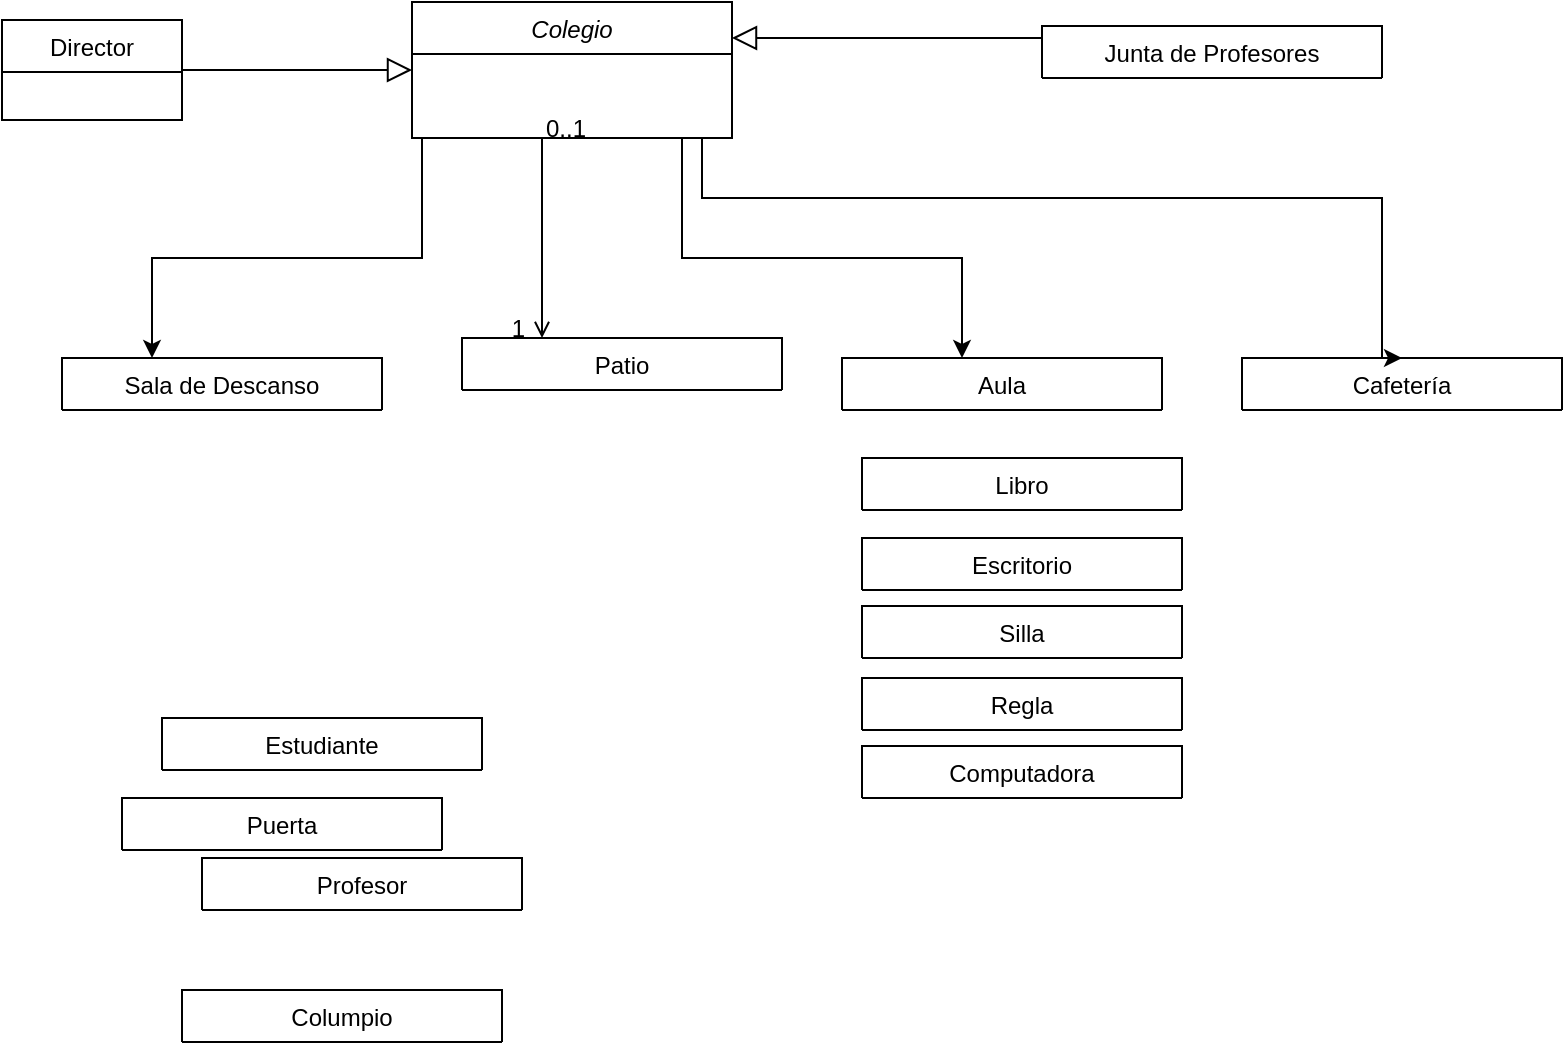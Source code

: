 <mxfile version="13.9.9" type="github">
  <diagram id="C5RBs43oDa-KdzZeNtuy" name="Page-1">
    <mxGraphModel dx="1038" dy="548" grid="1" gridSize="10" guides="1" tooltips="1" connect="1" arrows="1" fold="1" page="1" pageScale="1" pageWidth="827" pageHeight="1169" math="0" shadow="0">
      <root>
        <mxCell id="WIyWlLk6GJQsqaUBKTNV-0" />
        <mxCell id="WIyWlLk6GJQsqaUBKTNV-1" parent="WIyWlLk6GJQsqaUBKTNV-0" />
        <mxCell id="FTmHayUZEP4_Rs8V9bha-4" style="edgeStyle=orthogonalEdgeStyle;rounded=0;orthogonalLoop=1;jettySize=auto;html=1;" edge="1" parent="WIyWlLk6GJQsqaUBKTNV-1" source="zkfFHV4jXpPFQw0GAbJ--0" target="FTmHayUZEP4_Rs8V9bha-0">
          <mxGeometry relative="1" as="geometry">
            <Array as="points">
              <mxPoint x="350" y="130" />
              <mxPoint x="490" y="130" />
            </Array>
          </mxGeometry>
        </mxCell>
        <mxCell id="zkfFHV4jXpPFQw0GAbJ--0" value="Colegio" style="swimlane;fontStyle=2;align=center;verticalAlign=top;childLayout=stackLayout;horizontal=1;startSize=26;horizontalStack=0;resizeParent=1;resizeLast=0;collapsible=1;marginBottom=0;rounded=0;shadow=0;strokeWidth=1;" parent="WIyWlLk6GJQsqaUBKTNV-1" vertex="1" collapsed="1">
          <mxGeometry x="215" y="2" width="160" height="68" as="geometry">
            <mxRectangle x="215" y="2" width="220" height="198" as="alternateBounds" />
          </mxGeometry>
        </mxCell>
        <mxCell id="zkfFHV4jXpPFQw0GAbJ--4" value="" style="line;html=1;strokeWidth=1;align=left;verticalAlign=middle;spacingTop=-1;spacingLeft=3;spacingRight=3;rotatable=0;labelPosition=right;points=[];portConstraint=eastwest;" parent="zkfFHV4jXpPFQw0GAbJ--0" vertex="1">
          <mxGeometry y="26" width="160" height="8" as="geometry" />
        </mxCell>
        <mxCell id="zkfFHV4jXpPFQw0GAbJ--6" value="Director" style="swimlane;fontStyle=0;align=center;verticalAlign=top;childLayout=stackLayout;horizontal=1;startSize=26;horizontalStack=0;resizeParent=1;resizeLast=0;collapsible=1;marginBottom=0;rounded=0;shadow=0;strokeWidth=1;" parent="WIyWlLk6GJQsqaUBKTNV-1" vertex="1" collapsed="1">
          <mxGeometry x="10" y="11" width="90" height="50" as="geometry">
            <mxRectangle x="10" y="40" width="160" height="60" as="alternateBounds" />
          </mxGeometry>
        </mxCell>
        <mxCell id="zkfFHV4jXpPFQw0GAbJ--9" value="" style="line;html=1;strokeWidth=1;align=left;verticalAlign=middle;spacingTop=-1;spacingLeft=3;spacingRight=3;rotatable=0;labelPosition=right;points=[];portConstraint=eastwest;" parent="zkfFHV4jXpPFQw0GAbJ--6" vertex="1">
          <mxGeometry y="26" width="90" height="8" as="geometry" />
        </mxCell>
        <mxCell id="zkfFHV4jXpPFQw0GAbJ--12" value="" style="endArrow=block;endSize=10;endFill=0;shadow=0;strokeWidth=1;rounded=0;edgeStyle=elbowEdgeStyle;elbow=vertical;" parent="WIyWlLk6GJQsqaUBKTNV-1" source="zkfFHV4jXpPFQw0GAbJ--6" target="zkfFHV4jXpPFQw0GAbJ--0" edge="1">
          <mxGeometry width="160" relative="1" as="geometry">
            <mxPoint x="200" y="203" as="sourcePoint" />
            <mxPoint x="200" y="203" as="targetPoint" />
            <Array as="points">
              <mxPoint x="180" y="36" />
              <mxPoint x="200" y="70" />
              <mxPoint x="70" y="130" />
            </Array>
          </mxGeometry>
        </mxCell>
        <mxCell id="zkfFHV4jXpPFQw0GAbJ--13" value="Junta de Profesores" style="swimlane;fontStyle=0;align=center;verticalAlign=top;childLayout=stackLayout;horizontal=1;startSize=26;horizontalStack=0;resizeParent=1;resizeLast=0;collapsible=1;marginBottom=0;rounded=0;shadow=0;strokeWidth=1;" parent="WIyWlLk6GJQsqaUBKTNV-1" vertex="1" collapsed="1">
          <mxGeometry x="530" y="14" width="170" height="26" as="geometry">
            <mxRectangle x="10" y="140" width="150" height="60" as="alternateBounds" />
          </mxGeometry>
        </mxCell>
        <mxCell id="zkfFHV4jXpPFQw0GAbJ--16" value="" style="endArrow=block;endSize=10;endFill=0;shadow=0;strokeWidth=1;rounded=0;edgeStyle=elbowEdgeStyle;elbow=vertical;" parent="WIyWlLk6GJQsqaUBKTNV-1" source="zkfFHV4jXpPFQw0GAbJ--13" target="zkfFHV4jXpPFQw0GAbJ--0" edge="1">
          <mxGeometry width="160" relative="1" as="geometry">
            <mxPoint x="210" y="373" as="sourcePoint" />
            <mxPoint x="310" y="271" as="targetPoint" />
            <Array as="points">
              <mxPoint x="460" y="20" />
              <mxPoint x="360" y="160" />
              <mxPoint x="170" y="190" />
              <mxPoint x="430" y="230" />
            </Array>
          </mxGeometry>
        </mxCell>
        <mxCell id="zkfFHV4jXpPFQw0GAbJ--17" value="Patio" style="swimlane;fontStyle=0;align=center;verticalAlign=top;childLayout=stackLayout;horizontal=1;startSize=80;horizontalStack=0;resizeParent=1;resizeLast=0;collapsible=1;marginBottom=0;rounded=0;shadow=0;strokeWidth=1;" parent="WIyWlLk6GJQsqaUBKTNV-1" vertex="1" collapsed="1">
          <mxGeometry x="240" y="170" width="160" height="26" as="geometry">
            <mxRectangle x="230" y="300" width="180" height="58" as="alternateBounds" />
          </mxGeometry>
        </mxCell>
        <mxCell id="zkfFHV4jXpPFQw0GAbJ--23" value="" style="line;html=1;strokeWidth=1;align=left;verticalAlign=middle;spacingTop=-1;spacingLeft=3;spacingRight=3;rotatable=0;labelPosition=right;points=[];portConstraint=eastwest;" parent="zkfFHV4jXpPFQw0GAbJ--17" vertex="1">
          <mxGeometry y="26" width="160" height="8" as="geometry" />
        </mxCell>
        <mxCell id="zkfFHV4jXpPFQw0GAbJ--26" value="" style="endArrow=open;shadow=0;strokeWidth=1;rounded=0;endFill=1;edgeStyle=elbowEdgeStyle;elbow=vertical;" parent="WIyWlLk6GJQsqaUBKTNV-1" source="zkfFHV4jXpPFQw0GAbJ--0" target="zkfFHV4jXpPFQw0GAbJ--17" edge="1">
          <mxGeometry x="0.5" y="41" relative="1" as="geometry">
            <mxPoint x="380" y="192" as="sourcePoint" />
            <mxPoint x="540" y="192" as="targetPoint" />
            <mxPoint x="-40" y="32" as="offset" />
            <Array as="points">
              <mxPoint x="280" y="110" />
              <mxPoint x="325" y="260" />
            </Array>
          </mxGeometry>
        </mxCell>
        <mxCell id="zkfFHV4jXpPFQw0GAbJ--27" value="0..1" style="resizable=0;align=left;verticalAlign=bottom;labelBackgroundColor=none;fontSize=12;" parent="zkfFHV4jXpPFQw0GAbJ--26" connectable="0" vertex="1">
          <mxGeometry x="-1" relative="1" as="geometry">
            <mxPoint y="4" as="offset" />
          </mxGeometry>
        </mxCell>
        <mxCell id="zkfFHV4jXpPFQw0GAbJ--28" value="1" style="resizable=0;align=right;verticalAlign=bottom;labelBackgroundColor=none;fontSize=12;" parent="zkfFHV4jXpPFQw0GAbJ--26" connectable="0" vertex="1">
          <mxGeometry x="1" relative="1" as="geometry">
            <mxPoint x="-7" y="4" as="offset" />
          </mxGeometry>
        </mxCell>
        <mxCell id="FTmHayUZEP4_Rs8V9bha-0" value="Aula" style="swimlane;fontStyle=0;align=center;verticalAlign=top;childLayout=stackLayout;horizontal=1;startSize=80;horizontalStack=0;resizeParent=1;resizeLast=0;collapsible=1;marginBottom=0;rounded=0;shadow=0;strokeWidth=1;" vertex="1" collapsed="1" parent="WIyWlLk6GJQsqaUBKTNV-1">
          <mxGeometry x="430" y="180" width="160" height="26" as="geometry">
            <mxRectangle x="470" y="300" width="160" height="58" as="alternateBounds" />
          </mxGeometry>
        </mxCell>
        <mxCell id="FTmHayUZEP4_Rs8V9bha-1" value="" style="line;html=1;strokeWidth=1;align=left;verticalAlign=middle;spacingTop=-1;spacingLeft=3;spacingRight=3;rotatable=0;labelPosition=right;points=[];portConstraint=eastwest;" vertex="1" parent="FTmHayUZEP4_Rs8V9bha-0">
          <mxGeometry y="26" width="160" height="8" as="geometry" />
        </mxCell>
        <mxCell id="FTmHayUZEP4_Rs8V9bha-2" value="Libro" style="swimlane;fontStyle=0;align=center;verticalAlign=top;childLayout=stackLayout;horizontal=1;startSize=80;horizontalStack=0;resizeParent=1;resizeLast=0;collapsible=1;marginBottom=0;rounded=0;shadow=0;strokeWidth=1;" vertex="1" collapsed="1" parent="WIyWlLk6GJQsqaUBKTNV-1">
          <mxGeometry x="440" y="230" width="160" height="26" as="geometry">
            <mxRectangle x="500" y="390" width="120" height="56" as="alternateBounds" />
          </mxGeometry>
        </mxCell>
        <mxCell id="FTmHayUZEP4_Rs8V9bha-3" value="" style="line;html=1;strokeWidth=1;align=left;verticalAlign=middle;spacingTop=-1;spacingLeft=3;spacingRight=3;rotatable=0;labelPosition=right;points=[];portConstraint=eastwest;" vertex="1" parent="FTmHayUZEP4_Rs8V9bha-2">
          <mxGeometry y="26" width="160" height="8" as="geometry" />
        </mxCell>
        <mxCell id="FTmHayUZEP4_Rs8V9bha-5" value="Sala de Descanso" style="swimlane;fontStyle=0;align=center;verticalAlign=top;childLayout=stackLayout;horizontal=1;startSize=80;horizontalStack=0;resizeParent=1;resizeLast=0;collapsible=1;marginBottom=0;rounded=0;shadow=0;strokeWidth=1;" vertex="1" collapsed="1" parent="WIyWlLk6GJQsqaUBKTNV-1">
          <mxGeometry x="40" y="180" width="160" height="26" as="geometry">
            <mxRectangle x="50" y="295" width="150" height="71" as="alternateBounds" />
          </mxGeometry>
        </mxCell>
        <mxCell id="FTmHayUZEP4_Rs8V9bha-6" value="" style="line;html=1;strokeWidth=1;align=left;verticalAlign=middle;spacingTop=-1;spacingLeft=3;spacingRight=3;rotatable=0;labelPosition=right;points=[];portConstraint=eastwest;" vertex="1" parent="FTmHayUZEP4_Rs8V9bha-5">
          <mxGeometry y="26" width="160" height="8" as="geometry" />
        </mxCell>
        <mxCell id="FTmHayUZEP4_Rs8V9bha-7" style="edgeStyle=orthogonalEdgeStyle;rounded=0;orthogonalLoop=1;jettySize=auto;html=1;" edge="1" parent="WIyWlLk6GJQsqaUBKTNV-1" target="FTmHayUZEP4_Rs8V9bha-5">
          <mxGeometry relative="1" as="geometry">
            <mxPoint x="240" y="70" as="sourcePoint" />
            <mxPoint x="255" y="443" as="targetPoint" />
            <Array as="points">
              <mxPoint x="220" y="130" />
              <mxPoint x="85" y="130" />
            </Array>
          </mxGeometry>
        </mxCell>
        <mxCell id="FTmHayUZEP4_Rs8V9bha-8" value="Estudiante" style="swimlane;fontStyle=0;align=center;verticalAlign=top;childLayout=stackLayout;horizontal=1;startSize=80;horizontalStack=0;resizeParent=1;resizeLast=0;collapsible=1;marginBottom=0;rounded=0;shadow=0;strokeWidth=1;" vertex="1" collapsed="1" parent="WIyWlLk6GJQsqaUBKTNV-1">
          <mxGeometry x="90" y="360" width="160" height="26" as="geometry">
            <mxRectangle x="315" y="430" width="120" height="72" as="alternateBounds" />
          </mxGeometry>
        </mxCell>
        <mxCell id="FTmHayUZEP4_Rs8V9bha-9" value="" style="line;html=1;strokeWidth=1;align=left;verticalAlign=middle;spacingTop=-1;spacingLeft=3;spacingRight=3;rotatable=0;labelPosition=right;points=[];portConstraint=eastwest;" vertex="1" parent="FTmHayUZEP4_Rs8V9bha-8">
          <mxGeometry y="26" width="160" height="8" as="geometry" />
        </mxCell>
        <mxCell id="FTmHayUZEP4_Rs8V9bha-10" value="Profesor" style="swimlane;fontStyle=0;align=center;verticalAlign=top;childLayout=stackLayout;horizontal=1;startSize=80;horizontalStack=0;resizeParent=1;resizeLast=0;collapsible=1;marginBottom=0;rounded=0;shadow=0;strokeWidth=1;" vertex="1" collapsed="1" parent="WIyWlLk6GJQsqaUBKTNV-1">
          <mxGeometry x="110" y="430" width="160" height="26" as="geometry">
            <mxRectangle x="110" y="430" width="120" height="88" as="alternateBounds" />
          </mxGeometry>
        </mxCell>
        <mxCell id="FTmHayUZEP4_Rs8V9bha-11" value="" style="line;html=1;strokeWidth=1;align=left;verticalAlign=middle;spacingTop=-1;spacingLeft=3;spacingRight=3;rotatable=0;labelPosition=right;points=[];portConstraint=eastwest;" vertex="1" parent="FTmHayUZEP4_Rs8V9bha-10">
          <mxGeometry y="26" width="160" height="8" as="geometry" />
        </mxCell>
        <mxCell id="FTmHayUZEP4_Rs8V9bha-12" value="Cafetería" style="swimlane;fontStyle=0;align=center;verticalAlign=top;childLayout=stackLayout;horizontal=1;startSize=80;horizontalStack=0;resizeParent=1;resizeLast=0;collapsible=1;marginBottom=0;rounded=0;shadow=0;strokeWidth=1;" vertex="1" collapsed="1" parent="WIyWlLk6GJQsqaUBKTNV-1">
          <mxGeometry x="630" y="180" width="160" height="26" as="geometry">
            <mxRectangle x="650" y="300" width="160" height="74" as="alternateBounds" />
          </mxGeometry>
        </mxCell>
        <mxCell id="FTmHayUZEP4_Rs8V9bha-13" value="" style="line;html=1;strokeWidth=1;align=left;verticalAlign=middle;spacingTop=-1;spacingLeft=3;spacingRight=3;rotatable=0;labelPosition=right;points=[];portConstraint=eastwest;" vertex="1" parent="FTmHayUZEP4_Rs8V9bha-12">
          <mxGeometry y="26" width="160" height="8" as="geometry" />
        </mxCell>
        <mxCell id="FTmHayUZEP4_Rs8V9bha-14" style="edgeStyle=orthogonalEdgeStyle;rounded=0;orthogonalLoop=1;jettySize=auto;html=1;entryX=0.5;entryY=0;entryDx=0;entryDy=0;" edge="1" parent="WIyWlLk6GJQsqaUBKTNV-1" target="FTmHayUZEP4_Rs8V9bha-12">
          <mxGeometry relative="1" as="geometry">
            <mxPoint x="360" y="70" as="sourcePoint" />
            <mxPoint x="730" y="290" as="targetPoint" />
            <Array as="points">
              <mxPoint x="360" y="100" />
              <mxPoint x="700" y="100" />
              <mxPoint x="700" y="180" />
            </Array>
          </mxGeometry>
        </mxCell>
        <mxCell id="FTmHayUZEP4_Rs8V9bha-15" value="Computadora" style="swimlane;fontStyle=0;align=center;verticalAlign=top;childLayout=stackLayout;horizontal=1;startSize=80;horizontalStack=0;resizeParent=1;resizeLast=0;collapsible=1;marginBottom=0;rounded=0;shadow=0;strokeWidth=1;" vertex="1" collapsed="1" parent="WIyWlLk6GJQsqaUBKTNV-1">
          <mxGeometry x="440" y="374" width="160" height="26" as="geometry">
            <mxRectangle x="110" y="430" width="120" height="88" as="alternateBounds" />
          </mxGeometry>
        </mxCell>
        <mxCell id="FTmHayUZEP4_Rs8V9bha-16" value="" style="line;html=1;strokeWidth=1;align=left;verticalAlign=middle;spacingTop=-1;spacingLeft=3;spacingRight=3;rotatable=0;labelPosition=right;points=[];portConstraint=eastwest;" vertex="1" parent="FTmHayUZEP4_Rs8V9bha-15">
          <mxGeometry y="26" width="160" height="8" as="geometry" />
        </mxCell>
        <mxCell id="FTmHayUZEP4_Rs8V9bha-17" value="Escritorio" style="swimlane;fontStyle=0;align=center;verticalAlign=top;childLayout=stackLayout;horizontal=1;startSize=80;horizontalStack=0;resizeParent=1;resizeLast=0;collapsible=1;marginBottom=0;rounded=0;shadow=0;strokeWidth=1;" vertex="1" collapsed="1" parent="WIyWlLk6GJQsqaUBKTNV-1">
          <mxGeometry x="440" y="270" width="160" height="26" as="geometry">
            <mxRectangle x="315" y="430" width="120" height="72" as="alternateBounds" />
          </mxGeometry>
        </mxCell>
        <mxCell id="FTmHayUZEP4_Rs8V9bha-18" value="" style="line;html=1;strokeWidth=1;align=left;verticalAlign=middle;spacingTop=-1;spacingLeft=3;spacingRight=3;rotatable=0;labelPosition=right;points=[];portConstraint=eastwest;" vertex="1" parent="FTmHayUZEP4_Rs8V9bha-17">
          <mxGeometry y="26" width="160" height="8" as="geometry" />
        </mxCell>
        <mxCell id="FTmHayUZEP4_Rs8V9bha-19" value="Silla" style="swimlane;fontStyle=0;align=center;verticalAlign=top;childLayout=stackLayout;horizontal=1;startSize=80;horizontalStack=0;resizeParent=1;resizeLast=0;collapsible=1;marginBottom=0;rounded=0;shadow=0;strokeWidth=1;" vertex="1" collapsed="1" parent="WIyWlLk6GJQsqaUBKTNV-1">
          <mxGeometry x="440" y="304" width="160" height="26" as="geometry">
            <mxRectangle x="315" y="430" width="120" height="72" as="alternateBounds" />
          </mxGeometry>
        </mxCell>
        <mxCell id="FTmHayUZEP4_Rs8V9bha-20" value="" style="line;html=1;strokeWidth=1;align=left;verticalAlign=middle;spacingTop=-1;spacingLeft=3;spacingRight=3;rotatable=0;labelPosition=right;points=[];portConstraint=eastwest;" vertex="1" parent="FTmHayUZEP4_Rs8V9bha-19">
          <mxGeometry y="26" width="160" height="8" as="geometry" />
        </mxCell>
        <mxCell id="FTmHayUZEP4_Rs8V9bha-21" value="Regla" style="swimlane;fontStyle=0;align=center;verticalAlign=top;childLayout=stackLayout;horizontal=1;startSize=80;horizontalStack=0;resizeParent=1;resizeLast=0;collapsible=1;marginBottom=0;rounded=0;shadow=0;strokeWidth=1;" vertex="1" collapsed="1" parent="WIyWlLk6GJQsqaUBKTNV-1">
          <mxGeometry x="440" y="340" width="160" height="26" as="geometry">
            <mxRectangle x="315" y="430" width="120" height="72" as="alternateBounds" />
          </mxGeometry>
        </mxCell>
        <mxCell id="FTmHayUZEP4_Rs8V9bha-22" value="" style="line;html=1;strokeWidth=1;align=left;verticalAlign=middle;spacingTop=-1;spacingLeft=3;spacingRight=3;rotatable=0;labelPosition=right;points=[];portConstraint=eastwest;" vertex="1" parent="FTmHayUZEP4_Rs8V9bha-21">
          <mxGeometry y="26" width="160" height="8" as="geometry" />
        </mxCell>
        <mxCell id="FTmHayUZEP4_Rs8V9bha-23" value="Puerta" style="swimlane;fontStyle=0;align=center;verticalAlign=top;childLayout=stackLayout;horizontal=1;startSize=80;horizontalStack=0;resizeParent=1;resizeLast=0;collapsible=1;marginBottom=0;rounded=0;shadow=0;strokeWidth=1;" vertex="1" collapsed="1" parent="WIyWlLk6GJQsqaUBKTNV-1">
          <mxGeometry x="70" y="400" width="160" height="26" as="geometry">
            <mxRectangle x="315" y="430" width="120" height="72" as="alternateBounds" />
          </mxGeometry>
        </mxCell>
        <mxCell id="FTmHayUZEP4_Rs8V9bha-24" value="" style="line;html=1;strokeWidth=1;align=left;verticalAlign=middle;spacingTop=-1;spacingLeft=3;spacingRight=3;rotatable=0;labelPosition=right;points=[];portConstraint=eastwest;" vertex="1" parent="FTmHayUZEP4_Rs8V9bha-23">
          <mxGeometry y="26" width="160" height="8" as="geometry" />
        </mxCell>
        <mxCell id="FTmHayUZEP4_Rs8V9bha-25" value="Columpio" style="swimlane;fontStyle=0;align=center;verticalAlign=top;childLayout=stackLayout;horizontal=1;startSize=80;horizontalStack=0;resizeParent=1;resizeLast=0;collapsible=1;marginBottom=0;rounded=0;shadow=0;strokeWidth=1;" vertex="1" collapsed="1" parent="WIyWlLk6GJQsqaUBKTNV-1">
          <mxGeometry x="100" y="496" width="160" height="26" as="geometry">
            <mxRectangle x="315" y="430" width="120" height="72" as="alternateBounds" />
          </mxGeometry>
        </mxCell>
        <mxCell id="FTmHayUZEP4_Rs8V9bha-26" value="" style="line;html=1;strokeWidth=1;align=left;verticalAlign=middle;spacingTop=-1;spacingLeft=3;spacingRight=3;rotatable=0;labelPosition=right;points=[];portConstraint=eastwest;" vertex="1" parent="FTmHayUZEP4_Rs8V9bha-25">
          <mxGeometry y="26" width="160" height="8" as="geometry" />
        </mxCell>
      </root>
    </mxGraphModel>
  </diagram>
</mxfile>
